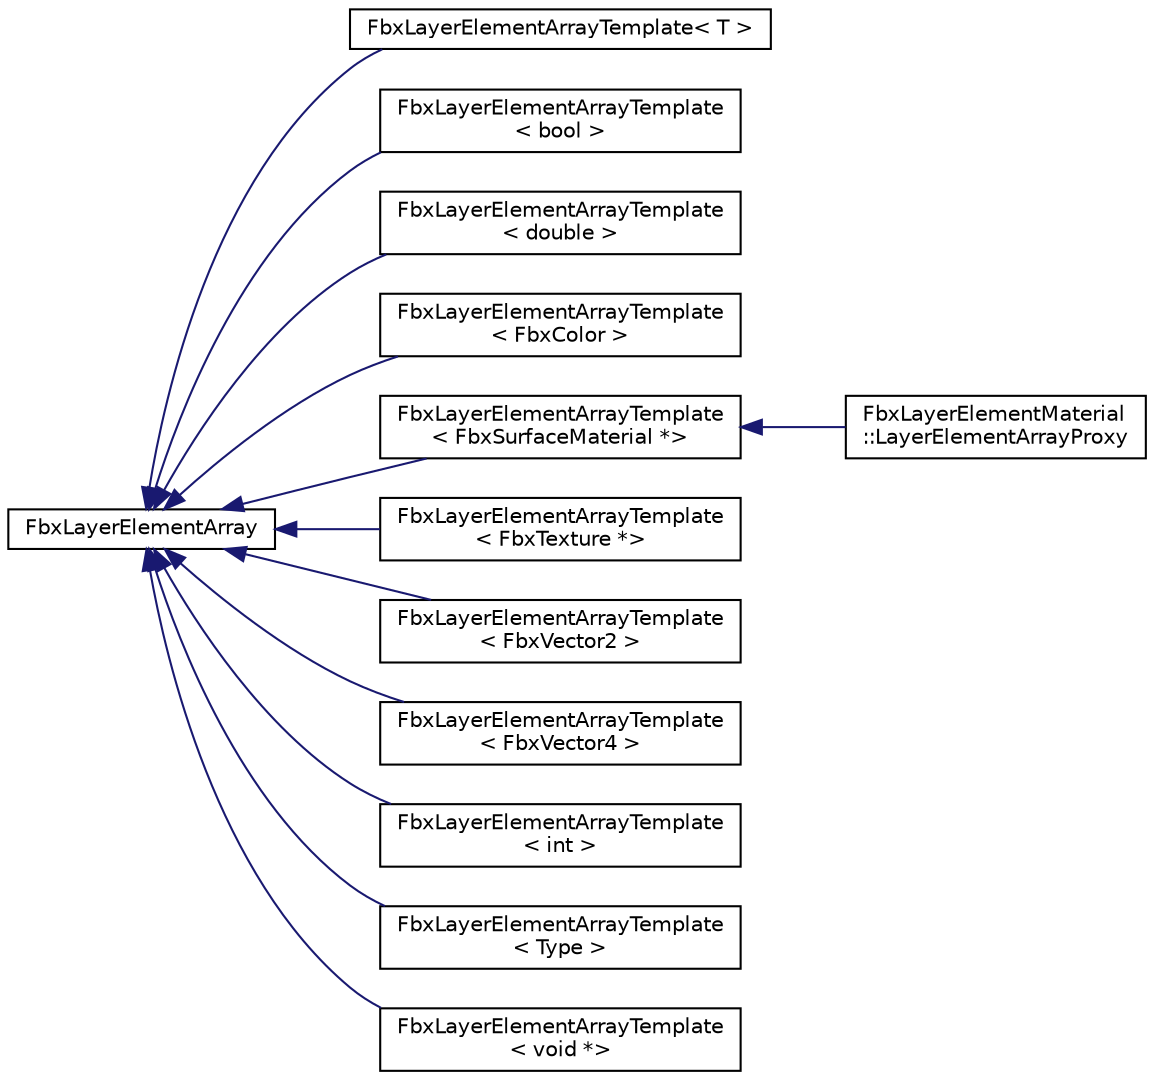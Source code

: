 digraph "クラス階層図"
{
  edge [fontname="Helvetica",fontsize="10",labelfontname="Helvetica",labelfontsize="10"];
  node [fontname="Helvetica",fontsize="10",shape=record];
  rankdir="LR";
  Node0 [label="FbxLayerElementArray",height=0.2,width=0.4,color="black", fillcolor="white", style="filled",URL="$class_fbx_layer_element_array.html"];
  Node0 -> Node1 [dir="back",color="midnightblue",fontsize="10",style="solid",fontname="Helvetica"];
  Node1 [label="FbxLayerElementArrayTemplate\< T \>",height=0.2,width=0.4,color="black", fillcolor="white", style="filled",URL="$class_fbx_layer_element_array_template.html"];
  Node0 -> Node2 [dir="back",color="midnightblue",fontsize="10",style="solid",fontname="Helvetica"];
  Node2 [label="FbxLayerElementArrayTemplate\l\< bool \>",height=0.2,width=0.4,color="black", fillcolor="white", style="filled",URL="$class_fbx_layer_element_array_template.html"];
  Node0 -> Node3 [dir="back",color="midnightblue",fontsize="10",style="solid",fontname="Helvetica"];
  Node3 [label="FbxLayerElementArrayTemplate\l\< double \>",height=0.2,width=0.4,color="black", fillcolor="white", style="filled",URL="$class_fbx_layer_element_array_template.html"];
  Node0 -> Node4 [dir="back",color="midnightblue",fontsize="10",style="solid",fontname="Helvetica"];
  Node4 [label="FbxLayerElementArrayTemplate\l\< FbxColor \>",height=0.2,width=0.4,color="black", fillcolor="white", style="filled",URL="$class_fbx_layer_element_array_template.html"];
  Node0 -> Node5 [dir="back",color="midnightblue",fontsize="10",style="solid",fontname="Helvetica"];
  Node5 [label="FbxLayerElementArrayTemplate\l\< FbxSurfaceMaterial *\>",height=0.2,width=0.4,color="black", fillcolor="white", style="filled",URL="$class_fbx_layer_element_array_template.html"];
  Node5 -> Node6 [dir="back",color="midnightblue",fontsize="10",style="solid",fontname="Helvetica"];
  Node6 [label="FbxLayerElementMaterial\l::LayerElementArrayProxy",height=0.2,width=0.4,color="black", fillcolor="white", style="filled",URL="$class_fbx_layer_element_material_1_1_layer_element_array_proxy.html"];
  Node0 -> Node7 [dir="back",color="midnightblue",fontsize="10",style="solid",fontname="Helvetica"];
  Node7 [label="FbxLayerElementArrayTemplate\l\< FbxTexture *\>",height=0.2,width=0.4,color="black", fillcolor="white", style="filled",URL="$class_fbx_layer_element_array_template.html"];
  Node0 -> Node8 [dir="back",color="midnightblue",fontsize="10",style="solid",fontname="Helvetica"];
  Node8 [label="FbxLayerElementArrayTemplate\l\< FbxVector2 \>",height=0.2,width=0.4,color="black", fillcolor="white", style="filled",URL="$class_fbx_layer_element_array_template.html"];
  Node0 -> Node9 [dir="back",color="midnightblue",fontsize="10",style="solid",fontname="Helvetica"];
  Node9 [label="FbxLayerElementArrayTemplate\l\< FbxVector4 \>",height=0.2,width=0.4,color="black", fillcolor="white", style="filled",URL="$class_fbx_layer_element_array_template.html"];
  Node0 -> Node10 [dir="back",color="midnightblue",fontsize="10",style="solid",fontname="Helvetica"];
  Node10 [label="FbxLayerElementArrayTemplate\l\< int \>",height=0.2,width=0.4,color="black", fillcolor="white", style="filled",URL="$class_fbx_layer_element_array_template.html"];
  Node0 -> Node11 [dir="back",color="midnightblue",fontsize="10",style="solid",fontname="Helvetica"];
  Node11 [label="FbxLayerElementArrayTemplate\l\< Type \>",height=0.2,width=0.4,color="black", fillcolor="white", style="filled",URL="$class_fbx_layer_element_array_template.html"];
  Node0 -> Node12 [dir="back",color="midnightblue",fontsize="10",style="solid",fontname="Helvetica"];
  Node12 [label="FbxLayerElementArrayTemplate\l\< void *\>",height=0.2,width=0.4,color="black", fillcolor="white", style="filled",URL="$class_fbx_layer_element_array_template.html"];
}
